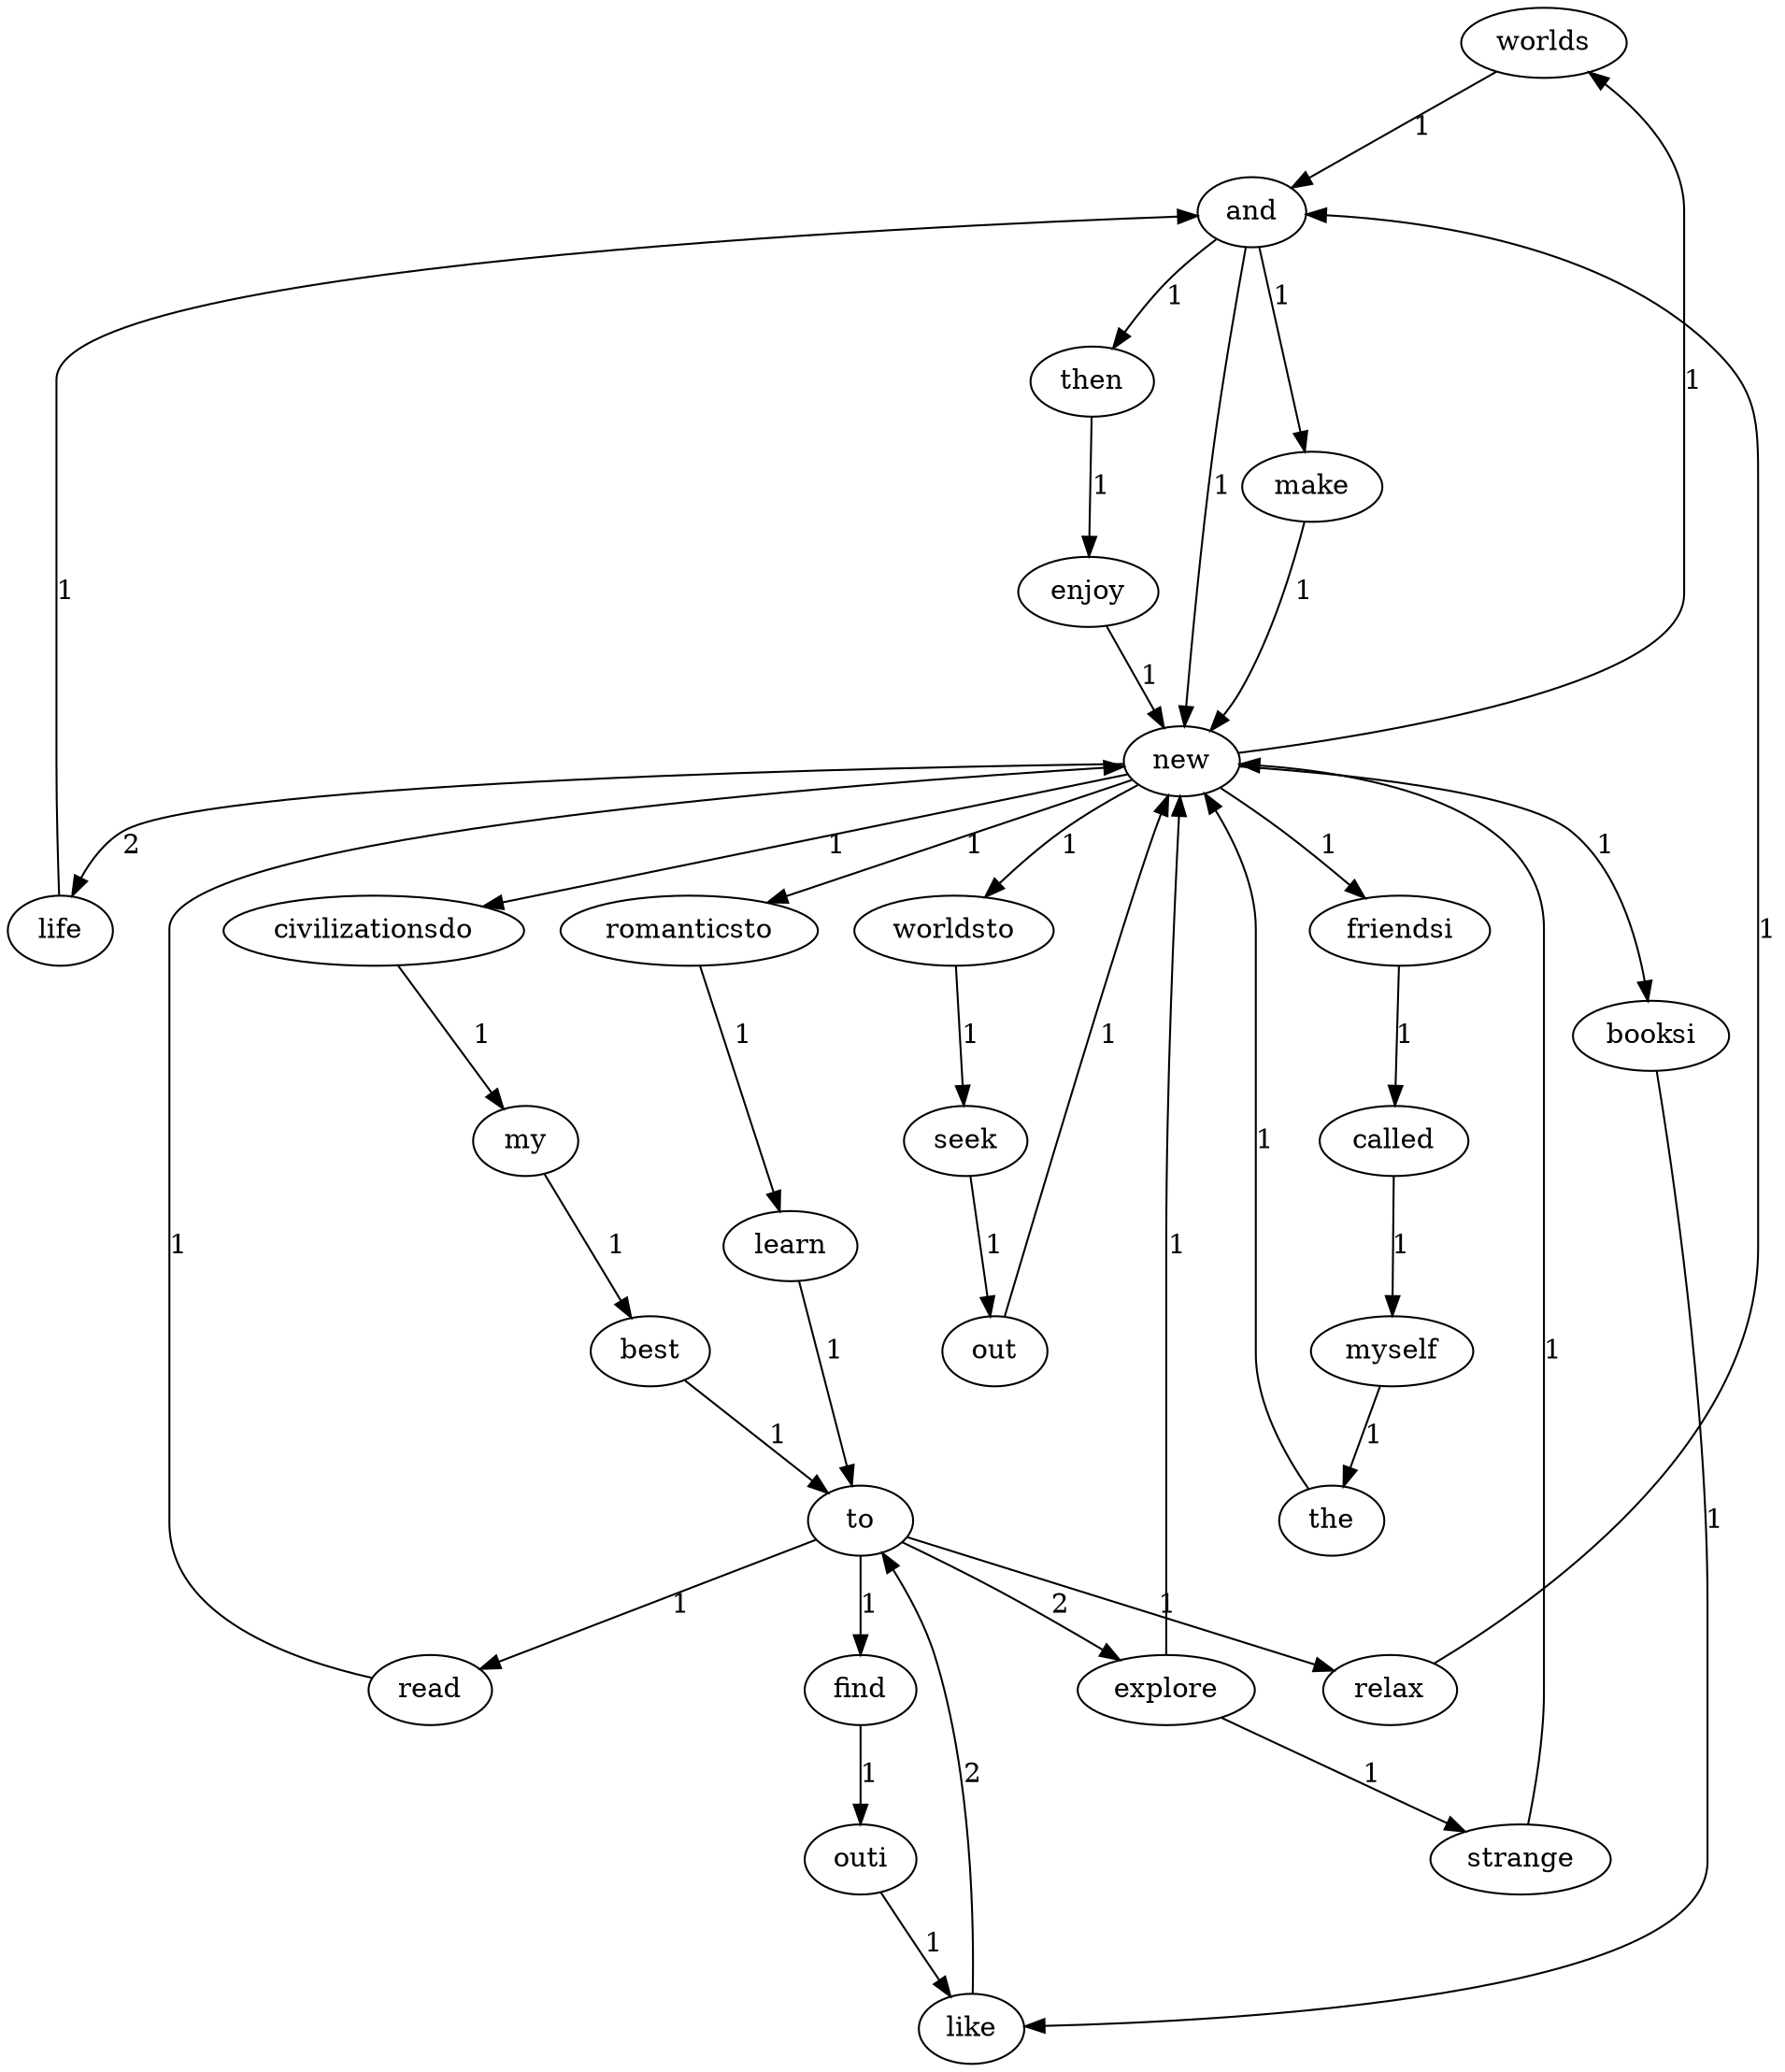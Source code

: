 digraph shapes {
worlds -> and [label="1"];
called -> myself [label="1"];
enjoy -> new [label="1"];
best -> to [label="1"];
seek -> out [label="1"];
life -> and [label="1"];
out -> new [label="1"];
and -> new [label="1"];
and -> then [label="1"];
and -> make [label="1"];
find -> outi [label="1"];
friendsi -> called [label="1"];
make -> new [label="1"];
new -> civilizationsdo [label="1"];
new -> worlds [label="1"];
new -> booksi [label="1"];
new -> worldsto [label="1"];
new -> romanticsto [label="1"];
new -> friendsi [label="1"];
new -> life [label="2"];
civilizationsdo -> my [label="1"];
read -> new [label="1"];
explore -> new [label="1"];
explore -> strange [label="1"];
like -> to [label="2"];
learn -> to [label="1"];
relax -> and [label="1"];
myself -> the [label="1"];
romanticsto -> learn [label="1"];
then -> enjoy [label="1"];
my -> best [label="1"];
strange -> new [label="1"];
outi -> like [label="1"];
the -> new [label="1"];
booksi -> like [label="1"];
worldsto -> seek [label="1"];
to -> read [label="1"];
to -> explore [label="2"];
to -> find [label="1"];
to -> relax [label="1"];
}